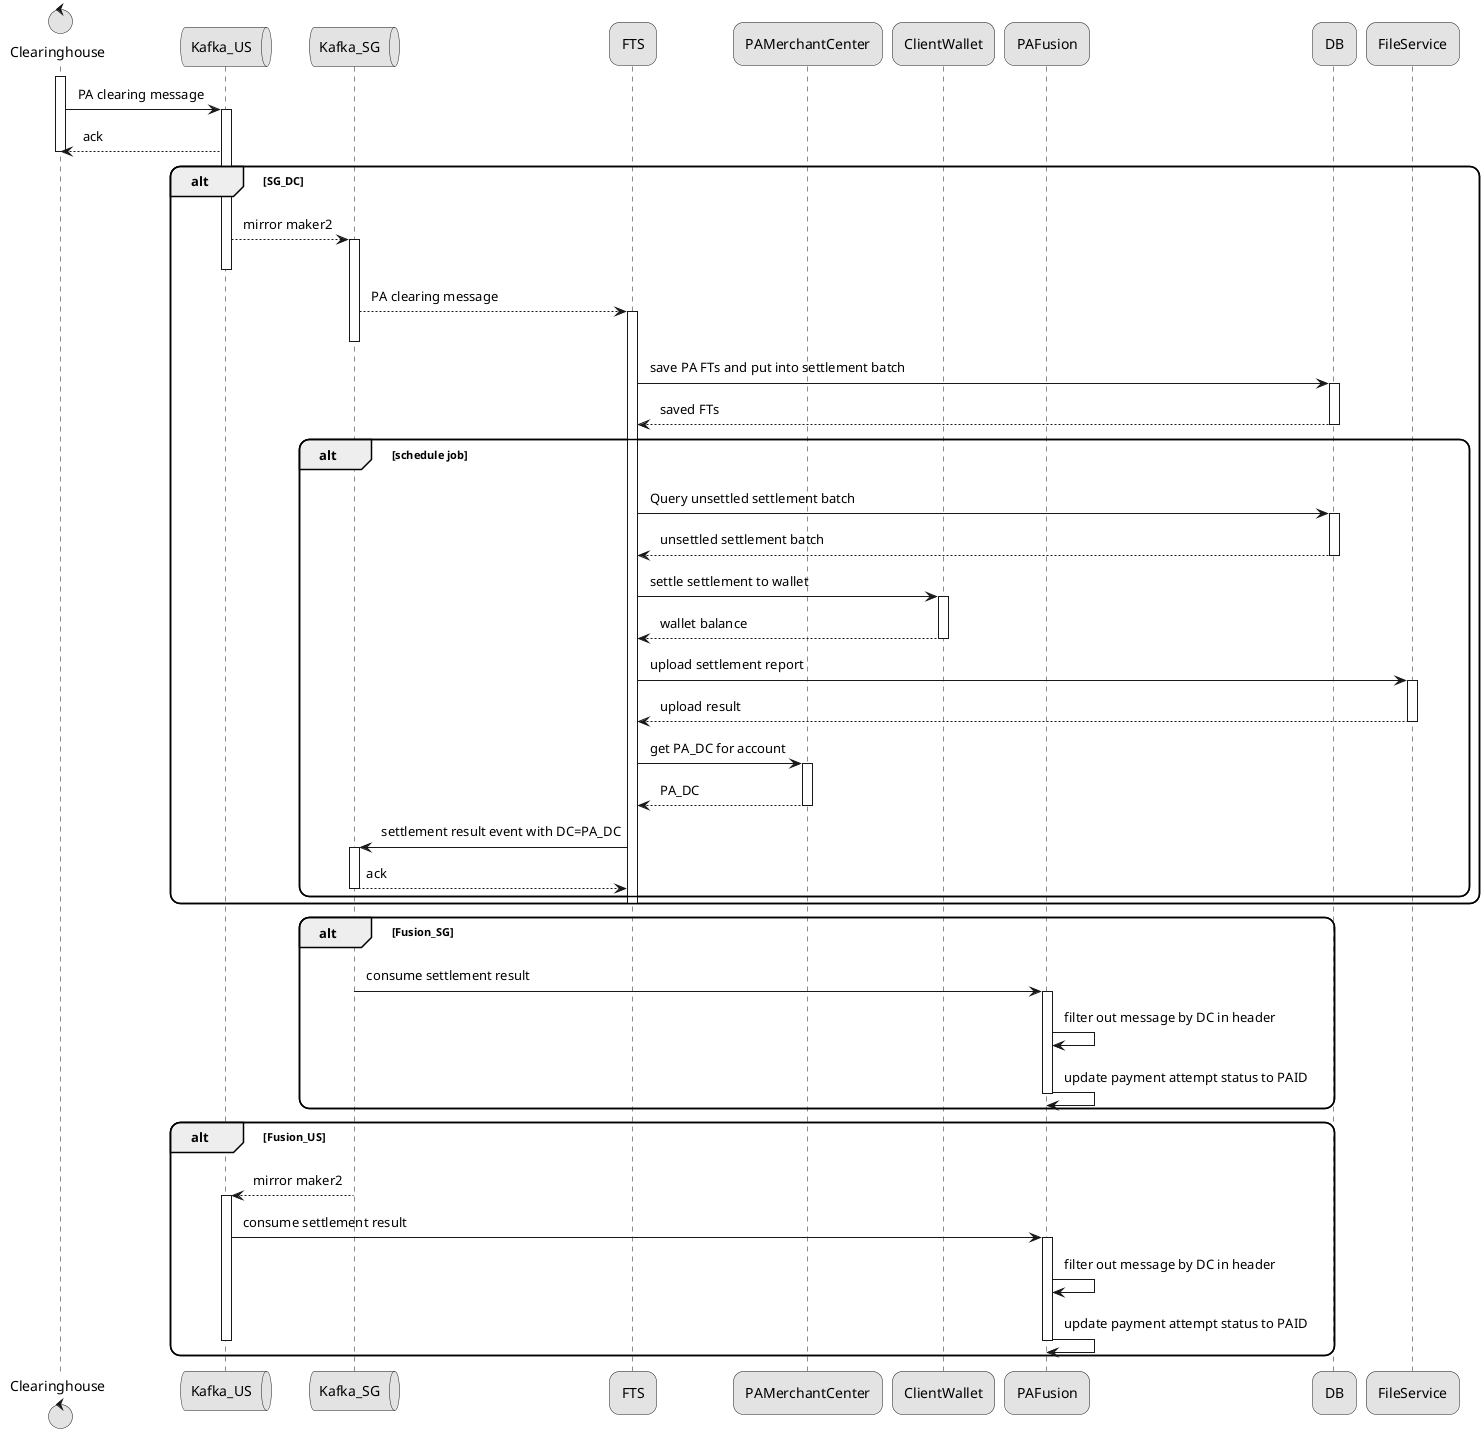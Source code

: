 @startuml

skinparam padding 5
skinparam roundcorner 20

skinparam monochrome true

control "Clearinghouse" as Clearinghouse
queue "Kafka_US" as Kafka_US
queue "Kafka_SG" as Kafka_SG
participant "FTS" as FTS
participant "PAMerchantCenter" as PAMerchantCenter
participant "ClientWallet" as ClientWallet
participant "PAFusion" as PAFusion

activate Clearinghouse
Clearinghouse -> Kafka_US++: PA clearing message
Clearinghouse <-- Kafka_US: ack 
deactivate Clearinghouse

alt SG_DC
Kafka_US --> Kafka_SG++: mirror maker2
deactivate Kafka_US
Kafka_SG --> FTS++: PA clearing message
deactivate Kafka_SG
FTS -> DB++: save PA FTs and put into settlement batch
return saved FTs 

alt schedule job
FTS -> DB++: Query unsettled settlement batch
return unsettled settlement batch
FTS -> ClientWallet++: settle settlement to wallet
return wallet balance
FTS -> FileService++: upload settlement report
return upload result 
FTS -> PAMerchantCenter++: get PA_DC for account
return PA_DC
FTS -> Kafka_SG++: settlement result event with DC=PA_DC
return ack
end schedule job
deactivate FTS
end SG_DC

alt Fusion_SG
Kafka_SG -> PAFusion++: consume settlement result 
PAFusion -> PAFusion: filter out message by DC in header
PAFusion -> PAFusion--: update payment attempt status to PAID
end Fusion_SG

alt Fusion_US
Kafka_SG --> Kafka_US++: mirror maker2
Kafka_US -> PAFusion++: consume settlement result 
PAFusion -> PAFusion: filter out message by DC in header
PAFusion -> PAFusion--: update payment attempt status to PAID
deactivate Kafka_US
end Fusion_US

@enduml
